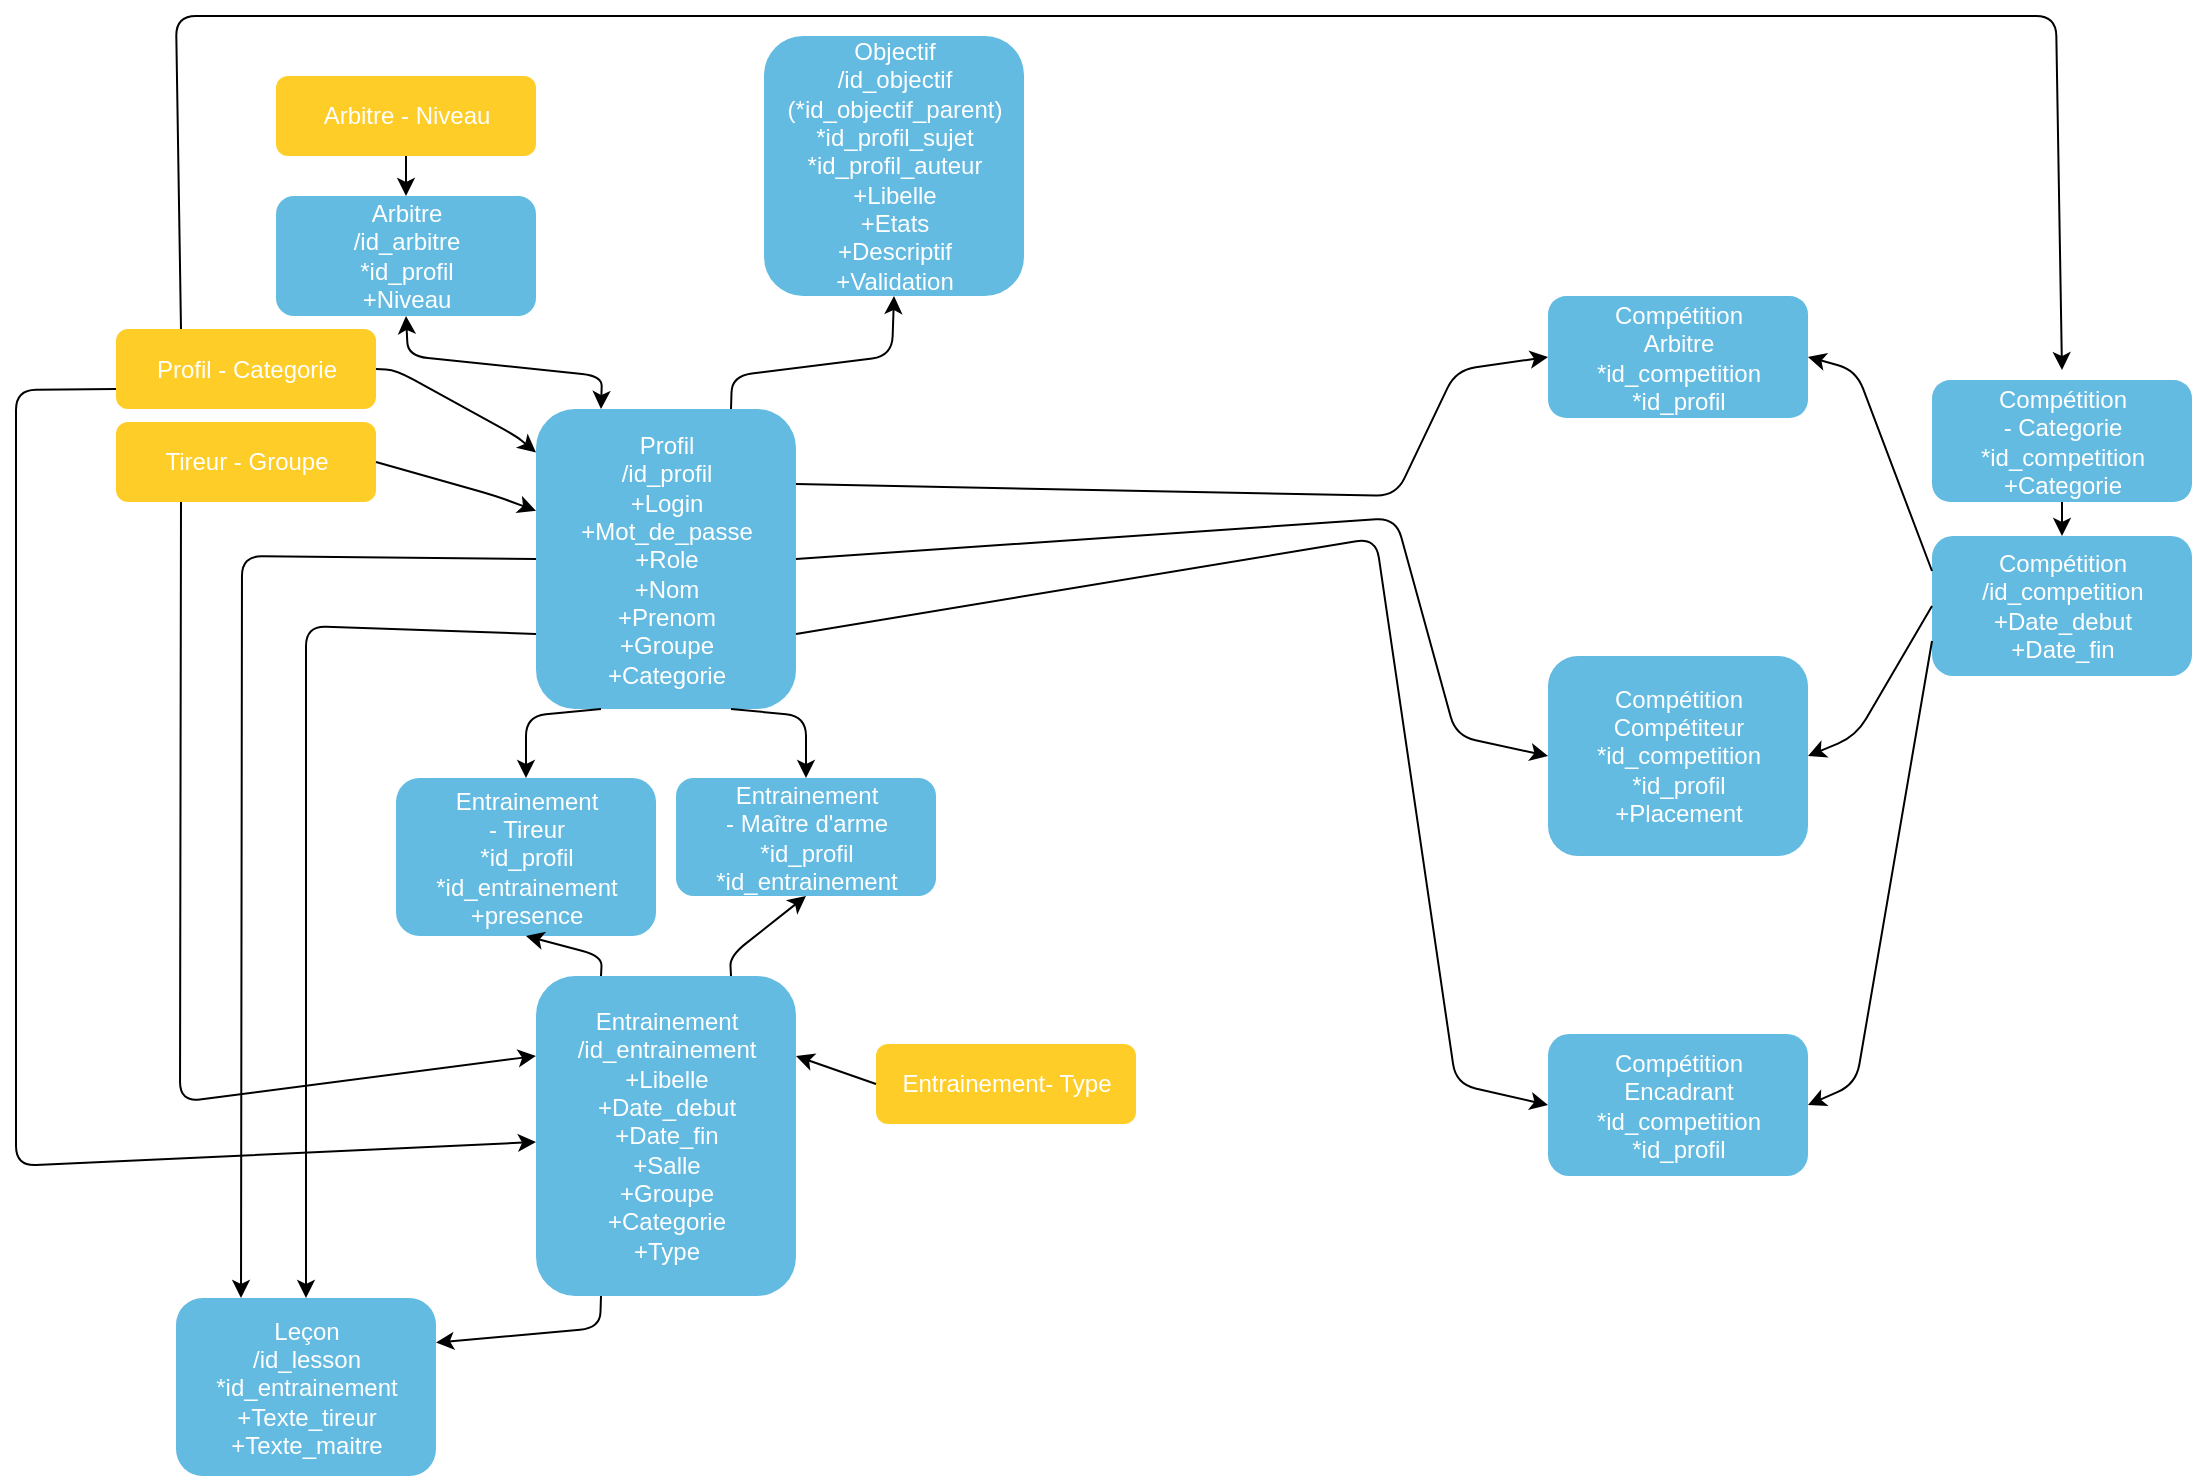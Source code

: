 <mxfile version="10.8.7" type="device"><diagram id="6a731a19-8d31-9384-78a2-239565b7b9f0" name="Page-1"><mxGraphModel dx="887" dy="1359" grid="1" gridSize="10" guides="1" tooltips="1" connect="1" arrows="1" fold="1" page="1" pageScale="1" pageWidth="1169" pageHeight="827" background="#ffffff" math="0" shadow="0"><root><mxCell id="0"/><mxCell id="1" parent="0"/><mxCell id="6vb3OIL5H_ME7FWsFCTc-1542" value="&lt;div&gt;Profil&lt;/div&gt;&lt;div&gt;/id_profil&lt;/div&gt;&lt;div&gt;+Login&lt;br&gt;&lt;/div&gt;&lt;div&gt;+Mot_de_passe&lt;br&gt;&lt;/div&gt;&lt;div&gt;+Role&lt;br&gt;&lt;/div&gt;&lt;div&gt;+Nom&lt;/div&gt;&lt;div&gt;+Prenom&lt;/div&gt;&lt;div&gt;&lt;div&gt;+Groupe&lt;/div&gt;&lt;div&gt;+Categorie&lt;/div&gt;&lt;/div&gt;" style="rounded=1;fillColor=#64BBE2;strokeColor=none;strokeWidth=3;shadow=0;html=1;fontColor=#FFFFFF;" parent="1" vertex="1"><mxGeometry x="340" y="96.5" width="130" height="150" as="geometry"/></mxCell><mxCell id="6vb3OIL5H_ME7FWsFCTc-1543" value="&lt;div&gt;Leçon&lt;/div&gt;&lt;div&gt;/id_lesson&lt;/div&gt;&lt;div&gt;*id_entrainement&lt;/div&gt;&lt;div&gt;+Texte_tireur&lt;/div&gt;&lt;div&gt;+Texte_maitre&lt;br&gt;&lt;/div&gt;" style="rounded=1;fillColor=#64BBE2;strokeColor=none;strokeWidth=3;shadow=0;html=1;fontColor=#FFFFFF;" parent="1" vertex="1"><mxGeometry x="160" y="541" width="130" height="89" as="geometry"/></mxCell><mxCell id="6vb3OIL5H_ME7FWsFCTc-1545" value="" style="endArrow=classic;html=1;entryX=0.25;entryY=0;entryDx=0;entryDy=0;exitX=0;exitY=0.5;exitDx=0;exitDy=0;" parent="1" source="6vb3OIL5H_ME7FWsFCTc-1542" target="6vb3OIL5H_ME7FWsFCTc-1543" edge="1"><mxGeometry width="50" height="50" relative="1" as="geometry"><mxPoint x="250" y="461" as="sourcePoint"/><mxPoint x="300" y="411" as="targetPoint"/><Array as="points"><mxPoint x="193" y="170"/></Array></mxGeometry></mxCell><mxCell id="6vb3OIL5H_ME7FWsFCTc-1546" value="" style="endArrow=classic;html=1;exitX=0;exitY=0.75;exitDx=0;exitDy=0;" parent="1" source="6vb3OIL5H_ME7FWsFCTc-1542" target="6vb3OIL5H_ME7FWsFCTc-1543" edge="1"><mxGeometry width="50" height="50" relative="1" as="geometry"><mxPoint x="329.897" y="150.931" as="sourcePoint"/><mxPoint x="292.655" y="330.931" as="targetPoint"/><Array as="points"><mxPoint x="225" y="205"/></Array></mxGeometry></mxCell><mxCell id="6vb3OIL5H_ME7FWsFCTc-1547" value="&lt;div&gt;Entrainement&lt;/div&gt;&lt;div&gt; - Tireur&lt;/div&gt;&lt;div&gt;*id_profil&lt;/div&gt;&lt;div&gt;*id_entrainement&lt;/div&gt;&lt;div&gt;+presence&lt;br&gt;&lt;/div&gt;" style="rounded=1;fillColor=#64BBE2;strokeColor=none;strokeWidth=3;shadow=0;html=1;fontColor=#FFFFFF;" parent="1" vertex="1"><mxGeometry x="270" y="281" width="130" height="79" as="geometry"/></mxCell><mxCell id="6vb3OIL5H_ME7FWsFCTc-1548" value="" style="endArrow=classic;html=1;entryX=0.5;entryY=0;entryDx=0;entryDy=0;exitX=0.25;exitY=1;exitDx=0;exitDy=0;" parent="1" source="6vb3OIL5H_ME7FWsFCTc-1542" target="6vb3OIL5H_ME7FWsFCTc-1547" edge="1"><mxGeometry width="50" height="50" relative="1" as="geometry"><mxPoint x="160" y="651" as="sourcePoint"/><mxPoint x="210" y="601" as="targetPoint"/><Array as="points"><mxPoint x="335" y="250"/></Array></mxGeometry></mxCell><mxCell id="6vb3OIL5H_ME7FWsFCTc-1549" value="&lt;div&gt;Entrainement&lt;/div&gt;&lt;div&gt; - Maître d'arme&lt;br&gt;&lt;/div&gt;&lt;div&gt;*id_profil&lt;/div&gt;&lt;div&gt;*id_entrainement&lt;/div&gt;" style="rounded=1;fillColor=#64BBE2;strokeColor=none;strokeWidth=3;shadow=0;html=1;fontColor=#FFFFFF;" parent="1" vertex="1"><mxGeometry x="410" y="281" width="130" height="59" as="geometry"/></mxCell><mxCell id="6vb3OIL5H_ME7FWsFCTc-1550" value="" style="endArrow=classic;html=1;entryX=0.5;entryY=0;entryDx=0;entryDy=0;exitX=0.75;exitY=1;exitDx=0;exitDy=0;" parent="1" source="6vb3OIL5H_ME7FWsFCTc-1542" target="6vb3OIL5H_ME7FWsFCTc-1549" edge="1"><mxGeometry width="50" height="50" relative="1" as="geometry"><mxPoint x="382.167" y="180.833" as="sourcePoint"/><mxPoint x="344.667" y="290.833" as="targetPoint"/><Array as="points"><mxPoint x="475" y="250"/></Array></mxGeometry></mxCell><mxCell id="6vb3OIL5H_ME7FWsFCTc-1551" value="&lt;div&gt;Entrainement&lt;/div&gt;&lt;div&gt;/id_entrainement&lt;br&gt;&lt;/div&gt;&lt;div&gt;+Libelle&lt;/div&gt;&lt;div&gt;+Date_debut&lt;/div&gt;&lt;div&gt;&lt;div&gt;+Date_fin&lt;/div&gt;&lt;/div&gt;&lt;div&gt;+Salle&lt;/div&gt;&lt;div&gt;+Groupe&lt;/div&gt;&lt;div&gt;+Categorie&lt;/div&gt;&lt;div&gt;+Type&lt;/div&gt;" style="rounded=1;fillColor=#64BBE2;strokeColor=none;strokeWidth=3;shadow=0;html=1;fontColor=#FFFFFF;" parent="1" vertex="1"><mxGeometry x="340" y="380" width="130" height="160" as="geometry"/></mxCell><mxCell id="6vb3OIL5H_ME7FWsFCTc-1552" value="" style="endArrow=none;html=1;entryX=0.25;entryY=0;entryDx=0;entryDy=0;exitX=0.5;exitY=1;exitDx=0;exitDy=0;startArrow=classic;startFill=1;endFill=0;" parent="1" source="6vb3OIL5H_ME7FWsFCTc-1547" target="6vb3OIL5H_ME7FWsFCTc-1551" edge="1"><mxGeometry width="50" height="50" relative="1" as="geometry"><mxPoint x="382.167" y="180.833" as="sourcePoint"/><mxPoint x="344.667" y="290.833" as="targetPoint"/><Array as="points"><mxPoint x="373" y="370"/></Array></mxGeometry></mxCell><mxCell id="6vb3OIL5H_ME7FWsFCTc-1553" value="" style="endArrow=none;html=1;entryX=0.75;entryY=0;entryDx=0;entryDy=0;exitX=0.5;exitY=1;exitDx=0;exitDy=0;startArrow=classic;startFill=1;endFill=0;" parent="1" source="6vb3OIL5H_ME7FWsFCTc-1549" target="6vb3OIL5H_ME7FWsFCTc-1551" edge="1"><mxGeometry width="50" height="50" relative="1" as="geometry"><mxPoint x="447.167" y="180.833" as="sourcePoint"/><mxPoint x="484.667" y="290.833" as="targetPoint"/><Array as="points"><mxPoint x="437" y="370"/></Array></mxGeometry></mxCell><mxCell id="6vb3OIL5H_ME7FWsFCTc-1554" value="" style="endArrow=classic;html=1;entryX=1;entryY=0.25;entryDx=0;entryDy=0;exitX=0.25;exitY=1;exitDx=0;exitDy=0;" parent="1" source="6vb3OIL5H_ME7FWsFCTc-1551" target="6vb3OIL5H_ME7FWsFCTc-1543" edge="1"><mxGeometry width="50" height="50" relative="1" as="geometry"><mxPoint x="344.667" y="330.833" as="sourcePoint"/><mxPoint x="382.167" y="424.167" as="targetPoint"/><Array as="points"><mxPoint x="372" y="556"/></Array></mxGeometry></mxCell><mxCell id="6vb3OIL5H_ME7FWsFCTc-1555" value="&lt;div&gt;Compétition&lt;/div&gt;&lt;div&gt;Encadrant&lt;/div&gt;&lt;div&gt;*id_competition&lt;/div&gt;&lt;div&gt;*id_profil&lt;br&gt;&lt;/div&gt;" style="rounded=1;fillColor=#64BBE2;strokeColor=none;strokeWidth=3;shadow=0;html=1;fontColor=#FFFFFF;" parent="1" vertex="1"><mxGeometry x="846" y="409" width="130" height="71" as="geometry"/></mxCell><mxCell id="6vb3OIL5H_ME7FWsFCTc-1556" value="&lt;div&gt;Compétition&lt;/div&gt;&lt;div&gt;Compétiteur&lt;/div&gt;&lt;div&gt;*id_competition&lt;/div&gt;&lt;div&gt;*id_profil&lt;br&gt;&lt;/div&gt;&lt;div&gt;+Placement&lt;/div&gt;" style="rounded=1;fillColor=#64BBE2;strokeColor=none;strokeWidth=3;shadow=0;html=1;fontColor=#FFFFFF;" parent="1" vertex="1"><mxGeometry x="846" y="220" width="130" height="100" as="geometry"/></mxCell><mxCell id="6vb3OIL5H_ME7FWsFCTc-1557" value="&lt;div&gt;Compétition&lt;/div&gt;&lt;div&gt;Arbitre&lt;/div&gt;&lt;div&gt;*id_competition&lt;/div&gt;&lt;div&gt;*id_profil&lt;br&gt;&lt;/div&gt;" style="rounded=1;fillColor=#64BBE2;strokeColor=none;strokeWidth=3;shadow=0;html=1;fontColor=#FFFFFF;" parent="1" vertex="1"><mxGeometry x="846" y="40" width="130" height="61" as="geometry"/></mxCell><mxCell id="6vb3OIL5H_ME7FWsFCTc-1558" value="" style="endArrow=classic;html=1;entryX=0;entryY=0.5;entryDx=0;entryDy=0;exitX=1;exitY=0.25;exitDx=0;exitDy=0;" parent="1" source="6vb3OIL5H_ME7FWsFCTc-1542" target="6vb3OIL5H_ME7FWsFCTc-1557" edge="1"><mxGeometry width="50" height="50" relative="1" as="geometry"><mxPoint x="447.5" y="181.167" as="sourcePoint"/><mxPoint x="485" y="291.167" as="targetPoint"/><Array as="points"><mxPoint x="770" y="140"/><mxPoint x="800" y="77"/></Array></mxGeometry></mxCell><mxCell id="6vb3OIL5H_ME7FWsFCTc-1559" value="" style="endArrow=classic;html=1;entryX=0;entryY=0.5;entryDx=0;entryDy=0;exitX=1;exitY=0.5;exitDx=0;exitDy=0;" parent="1" source="6vb3OIL5H_ME7FWsFCTc-1542" target="6vb3OIL5H_ME7FWsFCTc-1556" edge="1"><mxGeometry width="50" height="50" relative="1" as="geometry"><mxPoint x="480" y="151.167" as="sourcePoint"/><mxPoint x="600" y="111.167" as="targetPoint"/><Array as="points"><mxPoint x="770" y="151"/><mxPoint x="800" y="260"/></Array></mxGeometry></mxCell><mxCell id="6vb3OIL5H_ME7FWsFCTc-1560" value="" style="endArrow=classic;html=1;entryX=0;entryY=0.5;entryDx=0;entryDy=0;exitX=1;exitY=0.75;exitDx=0;exitDy=0;" parent="1" source="6vb3OIL5H_ME7FWsFCTc-1542" target="6vb3OIL5H_ME7FWsFCTc-1555" edge="1"><mxGeometry width="50" height="50" relative="1" as="geometry"><mxPoint x="480" y="161.167" as="sourcePoint"/><mxPoint x="600" y="201.167" as="targetPoint"/><Array as="points"><mxPoint x="760" y="161"/><mxPoint x="800" y="434"/></Array></mxGeometry></mxCell><mxCell id="6vb3OIL5H_ME7FWsFCTc-1561" value="&lt;div&gt;Compétition&lt;/div&gt;&lt;div&gt;/id_competition&lt;br&gt;&lt;/div&gt;&lt;div&gt;+Date_debut&lt;/div&gt;&lt;div&gt;+Date_fin&lt;/div&gt;" style="rounded=1;fillColor=#64BBE2;strokeColor=none;strokeWidth=3;shadow=0;html=1;fontColor=#FFFFFF;" parent="1" vertex="1"><mxGeometry x="1038" y="160" width="130" height="70" as="geometry"/></mxCell><mxCell id="6vb3OIL5H_ME7FWsFCTc-1562" value="" style="endArrow=classic;html=1;entryX=1;entryY=0.5;entryDx=0;entryDy=0;exitX=0;exitY=0.25;exitDx=0;exitDy=0;" parent="1" source="6vb3OIL5H_ME7FWsFCTc-1561" target="6vb3OIL5H_ME7FWsFCTc-1557" edge="1"><mxGeometry width="50" height="50" relative="1" as="geometry"><mxPoint x="735.5" y="116.5" as="sourcePoint"/><mxPoint x="855.5" y="76.5" as="targetPoint"/><Array as="points"><mxPoint x="1000" y="77"/></Array></mxGeometry></mxCell><mxCell id="6vb3OIL5H_ME7FWsFCTc-1563" value="" style="endArrow=classic;html=1;entryX=1;entryY=0.5;entryDx=0;entryDy=0;exitX=0;exitY=0.5;exitDx=0;exitDy=0;" parent="1" source="6vb3OIL5H_ME7FWsFCTc-1561" target="6vb3OIL5H_ME7FWsFCTc-1556" edge="1"><mxGeometry width="50" height="50" relative="1" as="geometry"><mxPoint x="1145.5" y="156.5" as="sourcePoint"/><mxPoint x="985.5" y="86.5" as="targetPoint"/><Array as="points"><mxPoint x="1000" y="260"/></Array></mxGeometry></mxCell><mxCell id="6vb3OIL5H_ME7FWsFCTc-1564" value="" style="endArrow=classic;html=1;entryX=1;entryY=0.5;entryDx=0;entryDy=0;exitX=0;exitY=0.75;exitDx=0;exitDy=0;" parent="1" source="6vb3OIL5H_ME7FWsFCTc-1561" target="6vb3OIL5H_ME7FWsFCTc-1555" edge="1"><mxGeometry width="50" height="50" relative="1" as="geometry"><mxPoint x="1145.5" y="166.5" as="sourcePoint"/><mxPoint x="985.5" y="166.5" as="targetPoint"/><Array as="points"><mxPoint x="1000" y="434"/></Array></mxGeometry></mxCell><mxCell id="6vb3OIL5H_ME7FWsFCTc-1565" value="&lt;div&gt;Objectif&lt;/div&gt;&lt;div&gt;/id_objectif&lt;/div&gt;&lt;div&gt;(*id_objectif_parent)&lt;br&gt;&lt;/div&gt;&lt;div&gt;*id_profil_sujet&lt;/div&gt;&lt;div&gt;*id_profil_auteur&lt;br&gt;&lt;/div&gt;&lt;div&gt;+Libelle&lt;/div&gt;&lt;div&gt;+Etats&lt;/div&gt;&lt;div&gt;+Descriptif&lt;/div&gt;&lt;div&gt;+Validation&lt;br&gt;&lt;/div&gt;" style="rounded=1;fillColor=#64BBE2;strokeColor=none;strokeWidth=3;shadow=0;html=1;fontColor=#FFFFFF;" parent="1" vertex="1"><mxGeometry x="454" y="-90" width="130" height="130" as="geometry"/></mxCell><mxCell id="6vb3OIL5H_ME7FWsFCTc-1566" value="" style="endArrow=classic;html=1;entryX=0.5;entryY=1;entryDx=0;entryDy=0;exitX=0.75;exitY=0;exitDx=0;exitDy=0;" parent="1" source="6vb3OIL5H_ME7FWsFCTc-1542" target="6vb3OIL5H_ME7FWsFCTc-1565" edge="1"><mxGeometry width="50" height="50" relative="1" as="geometry"><mxPoint x="480" y="150.667" as="sourcePoint"/><mxPoint x="708.333" y="85.667" as="targetPoint"/><Array as="points"><mxPoint x="438" y="80"/><mxPoint x="518" y="70"/></Array></mxGeometry></mxCell><mxCell id="6vb3OIL5H_ME7FWsFCTc-1569" value="&lt;div&gt;Arbitre&lt;/div&gt;&lt;div&gt;/id_arbitre&lt;br&gt;&lt;/div&gt;&lt;div&gt;*id_profil&lt;br&gt;&lt;/div&gt;&lt;div&gt;+Niveau&lt;/div&gt;" style="rounded=1;fillColor=#64BBE2;strokeColor=none;strokeWidth=3;shadow=0;html=1;fontColor=#FFFFFF;" parent="1" vertex="1"><mxGeometry x="210" y="-10" width="130" height="60" as="geometry"/></mxCell><mxCell id="6vb3OIL5H_ME7FWsFCTc-1570" value="" style="endArrow=classic;html=1;entryX=0.5;entryY=1;entryDx=0;entryDy=0;exitX=0.25;exitY=0;exitDx=0;exitDy=0;startArrow=classic;startFill=1;" parent="1" source="6vb3OIL5H_ME7FWsFCTc-1542" target="6vb3OIL5H_ME7FWsFCTc-1569" edge="1"><mxGeometry width="50" height="50" relative="1" as="geometry"><mxPoint x="447.143" y="141.286" as="sourcePoint"/><mxPoint x="528.571" y="49.857" as="targetPoint"/><Array as="points"><mxPoint x="373" y="80"/><mxPoint x="276" y="70"/></Array></mxGeometry></mxCell><mxCell id="6vb3OIL5H_ME7FWsFCTc-1571" value="Arbitre - Niveau" style="rounded=1;fillColor=#ffcd28;strokeColor=none;strokeWidth=3;shadow=0;html=1;gradientColor=none;fontColor=#FFFFFF;" parent="1" vertex="1"><mxGeometry x="210" y="-70" width="130" height="40" as="geometry"/></mxCell><mxCell id="6vb3OIL5H_ME7FWsFCTc-1572" value="Profil - Categorie" style="rounded=1;fillColor=#ffcd28;strokeColor=none;strokeWidth=3;shadow=0;html=1;gradientColor=none;fontColor=#FFFFFF;" parent="1" vertex="1"><mxGeometry x="130" y="56.5" width="130" height="40" as="geometry"/></mxCell><mxCell id="6vb3OIL5H_ME7FWsFCTc-1573" value="" style="endArrow=none;html=1;entryX=0.5;entryY=1;entryDx=0;entryDy=0;exitX=0.5;exitY=0;exitDx=0;exitDy=0;endFill=0;startArrow=classic;startFill=1;" parent="1" source="6vb3OIL5H_ME7FWsFCTc-1569" target="6vb3OIL5H_ME7FWsFCTc-1571" edge="1"><mxGeometry width="50" height="50" relative="1" as="geometry"><mxPoint x="382.5" y="140.667" as="sourcePoint"/><mxPoint x="285" y="49.833" as="targetPoint"/><Array as="points"/></mxGeometry></mxCell><mxCell id="6vb3OIL5H_ME7FWsFCTc-1574" value="" style="endArrow=none;html=1;entryX=1;entryY=0.5;entryDx=0;entryDy=0;endFill=0;startArrow=classic;startFill=1;" parent="1" source="6vb3OIL5H_ME7FWsFCTc-1542" target="6vb3OIL5H_ME7FWsFCTc-1572" edge="1"><mxGeometry width="50" height="50" relative="1" as="geometry"><mxPoint x="382.5" y="140.667" as="sourcePoint"/><mxPoint x="285" y="49.833" as="targetPoint"/><Array as="points"><mxPoint x="330" y="110"/><mxPoint x="270" y="77"/></Array></mxGeometry></mxCell><mxCell id="6vb3OIL5H_ME7FWsFCTc-1575" value="Entrainement- Type" style="rounded=1;fillColor=#ffcd28;strokeColor=none;strokeWidth=3;shadow=0;html=1;gradientColor=none;fontColor=#FFFFFF;" parent="1" vertex="1"><mxGeometry x="510" y="414" width="130" height="40" as="geometry"/></mxCell><mxCell id="6vb3OIL5H_ME7FWsFCTc-1578" value="" style="endArrow=classic;html=1;exitX=0;exitY=0.5;exitDx=0;exitDy=0;startArrow=none;startFill=0;endFill=1;entryX=1;entryY=0.25;entryDx=0;entryDy=0;" parent="1" source="6vb3OIL5H_ME7FWsFCTc-1575" target="6vb3OIL5H_ME7FWsFCTc-1551" edge="1"><mxGeometry width="50" height="50" relative="1" as="geometry"><mxPoint x="484.941" y="331.118" as="sourcePoint"/><mxPoint x="447.294" y="424.059" as="targetPoint"/><Array as="points"/></mxGeometry></mxCell><mxCell id="6vb3OIL5H_ME7FWsFCTc-1580" value="Text" style="text;html=1;resizable=0;points=[];autosize=1;align=left;verticalAlign=top;spacingTop=-4;fontColor=#FFFFFF;" parent="1" vertex="1"><mxGeometry x="650" y="123" width="40" height="20" as="geometry"/></mxCell><mxCell id="6vb3OIL5H_ME7FWsFCTc-1581" value="Tireur - Groupe" style="rounded=1;fillColor=#ffcd28;strokeColor=none;strokeWidth=3;shadow=0;html=1;gradientColor=none;fontColor=#FFFFFF;" parent="1" vertex="1"><mxGeometry x="130" y="103" width="130" height="40" as="geometry"/></mxCell><mxCell id="6vb3OIL5H_ME7FWsFCTc-1583" value="" style="endArrow=none;html=1;entryX=1;entryY=0.5;entryDx=0;entryDy=0;endFill=0;startArrow=classic;startFill=1;" parent="1" source="6vb3OIL5H_ME7FWsFCTc-1542" target="6vb3OIL5H_ME7FWsFCTc-1581" edge="1"><mxGeometry width="50" height="50" relative="1" as="geometry"><mxPoint x="378.415" y="141" as="sourcePoint"/><mxPoint x="265.238" y="86.571" as="targetPoint"/><Array as="points"><mxPoint x="320" y="140"/></Array></mxGeometry></mxCell><mxCell id="6vb3OIL5H_ME7FWsFCTc-1584" value="" style="endArrow=none;html=1;entryX=0.25;entryY=1;entryDx=0;entryDy=0;endFill=0;startArrow=classic;startFill=1;exitX=0;exitY=0.25;exitDx=0;exitDy=0;" parent="1" source="6vb3OIL5H_ME7FWsFCTc-1551" target="6vb3OIL5H_ME7FWsFCTc-1581" edge="1"><mxGeometry width="50" height="50" relative="1" as="geometry"><mxPoint x="350" y="157.059" as="sourcePoint"/><mxPoint x="264.857" y="133" as="targetPoint"/><Array as="points"><mxPoint x="162" y="443"/></Array></mxGeometry></mxCell><mxCell id="6vb3OIL5H_ME7FWsFCTc-1585" value="" style="endArrow=none;html=1;entryX=0;entryY=0.75;entryDx=0;entryDy=0;endFill=0;startArrow=classic;startFill=1;" parent="1" source="6vb3OIL5H_ME7FWsFCTc-1551" target="6vb3OIL5H_ME7FWsFCTc-1572" edge="1"><mxGeometry width="50" height="50" relative="1" as="geometry"><mxPoint x="350" y="453" as="sourcePoint"/><mxPoint x="167.714" y="153" as="targetPoint"/><Array as="points"><mxPoint x="80" y="475"/><mxPoint x="80" y="87"/></Array></mxGeometry></mxCell><mxCell id="6vb3OIL5H_ME7FWsFCTc-1586" value="" style="endArrow=classic;html=1;exitX=0.25;exitY=0;exitDx=0;exitDy=0;endFill=1;startArrow=none;startFill=0;" parent="1" source="6vb3OIL5H_ME7FWsFCTc-1572" edge="1"><mxGeometry width="50" height="50" relative="1" as="geometry"><mxPoint x="284.941" y="9.941" as="sourcePoint"/><mxPoint x="1103" y="77" as="targetPoint"/><Array as="points"><mxPoint x="160" y="-100"/><mxPoint x="1100" y="-100"/></Array></mxGeometry></mxCell><mxCell id="6vb3OIL5H_ME7FWsFCTc-1589" value="&lt;div&gt;Compétition&lt;/div&gt;&lt;div&gt;- Categorie&lt;/div&gt;&lt;div&gt;*id_competition&lt;br&gt;&lt;/div&gt;&lt;div&gt;+Categorie&lt;/div&gt;" style="rounded=1;fillColor=#64BBE2;strokeColor=none;strokeWidth=3;shadow=0;html=1;fontColor=#FFFFFF;" parent="1" vertex="1"><mxGeometry x="1038" y="82" width="130" height="61" as="geometry"/></mxCell><mxCell id="6vb3OIL5H_ME7FWsFCTc-1590" value="" style="endArrow=classic;html=1;entryX=0.5;entryY=0;entryDx=0;entryDy=0;exitX=0.5;exitY=1;exitDx=0;exitDy=0;" parent="1" source="6vb3OIL5H_ME7FWsFCTc-1589" target="6vb3OIL5H_ME7FWsFCTc-1561" edge="1"><mxGeometry width="50" height="50" relative="1" as="geometry"><mxPoint x="1048.095" y="185.143" as="sourcePoint"/><mxPoint x="985.714" y="86.571" as="targetPoint"/><Array as="points"/></mxGeometry></mxCell></root></mxGraphModel></diagram></mxfile>